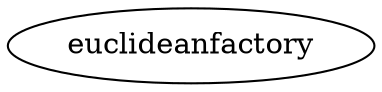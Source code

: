 /* Created by mdot for Matlab */
digraph m2html {

  euclideanfactory [URL="euclideanfactory.html"];
}